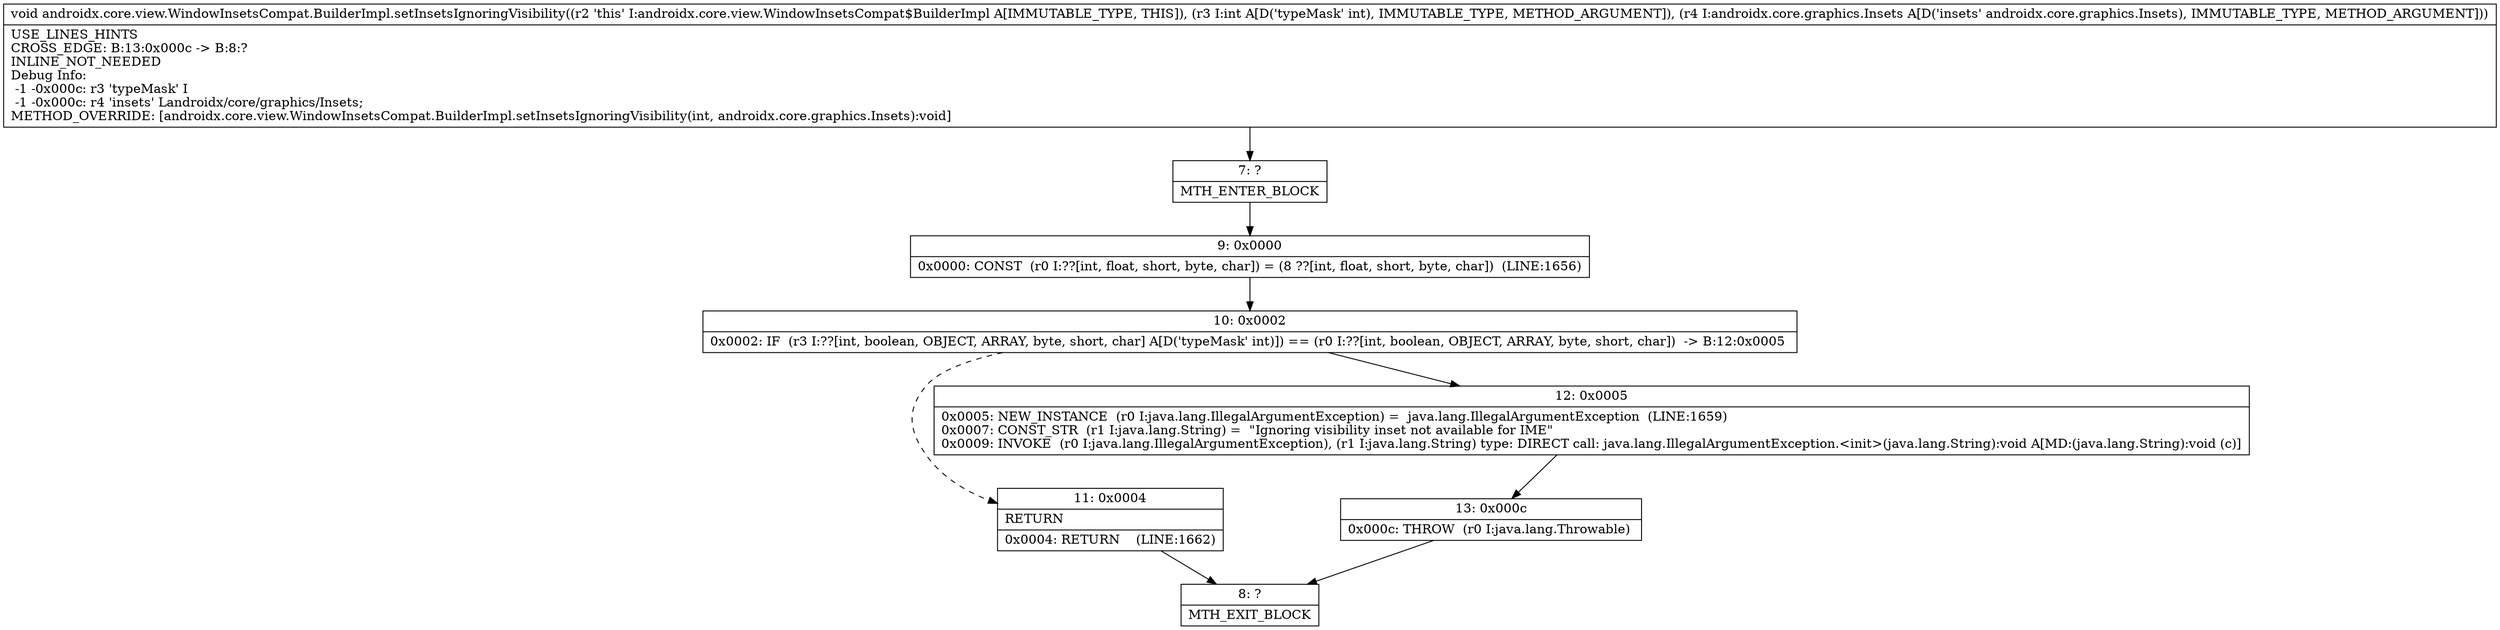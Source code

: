 digraph "CFG forandroidx.core.view.WindowInsetsCompat.BuilderImpl.setInsetsIgnoringVisibility(ILandroidx\/core\/graphics\/Insets;)V" {
Node_7 [shape=record,label="{7\:\ ?|MTH_ENTER_BLOCK\l}"];
Node_9 [shape=record,label="{9\:\ 0x0000|0x0000: CONST  (r0 I:??[int, float, short, byte, char]) = (8 ??[int, float, short, byte, char])  (LINE:1656)\l}"];
Node_10 [shape=record,label="{10\:\ 0x0002|0x0002: IF  (r3 I:??[int, boolean, OBJECT, ARRAY, byte, short, char] A[D('typeMask' int)]) == (r0 I:??[int, boolean, OBJECT, ARRAY, byte, short, char])  \-\> B:12:0x0005 \l}"];
Node_11 [shape=record,label="{11\:\ 0x0004|RETURN\l|0x0004: RETURN    (LINE:1662)\l}"];
Node_8 [shape=record,label="{8\:\ ?|MTH_EXIT_BLOCK\l}"];
Node_12 [shape=record,label="{12\:\ 0x0005|0x0005: NEW_INSTANCE  (r0 I:java.lang.IllegalArgumentException) =  java.lang.IllegalArgumentException  (LINE:1659)\l0x0007: CONST_STR  (r1 I:java.lang.String) =  \"Ignoring visibility inset not available for IME\" \l0x0009: INVOKE  (r0 I:java.lang.IllegalArgumentException), (r1 I:java.lang.String) type: DIRECT call: java.lang.IllegalArgumentException.\<init\>(java.lang.String):void A[MD:(java.lang.String):void (c)]\l}"];
Node_13 [shape=record,label="{13\:\ 0x000c|0x000c: THROW  (r0 I:java.lang.Throwable) \l}"];
MethodNode[shape=record,label="{void androidx.core.view.WindowInsetsCompat.BuilderImpl.setInsetsIgnoringVisibility((r2 'this' I:androidx.core.view.WindowInsetsCompat$BuilderImpl A[IMMUTABLE_TYPE, THIS]), (r3 I:int A[D('typeMask' int), IMMUTABLE_TYPE, METHOD_ARGUMENT]), (r4 I:androidx.core.graphics.Insets A[D('insets' androidx.core.graphics.Insets), IMMUTABLE_TYPE, METHOD_ARGUMENT]))  | USE_LINES_HINTS\lCROSS_EDGE: B:13:0x000c \-\> B:8:?\lINLINE_NOT_NEEDED\lDebug Info:\l  \-1 \-0x000c: r3 'typeMask' I\l  \-1 \-0x000c: r4 'insets' Landroidx\/core\/graphics\/Insets;\lMETHOD_OVERRIDE: [androidx.core.view.WindowInsetsCompat.BuilderImpl.setInsetsIgnoringVisibility(int, androidx.core.graphics.Insets):void]\l}"];
MethodNode -> Node_7;Node_7 -> Node_9;
Node_9 -> Node_10;
Node_10 -> Node_11[style=dashed];
Node_10 -> Node_12;
Node_11 -> Node_8;
Node_12 -> Node_13;
Node_13 -> Node_8;
}

